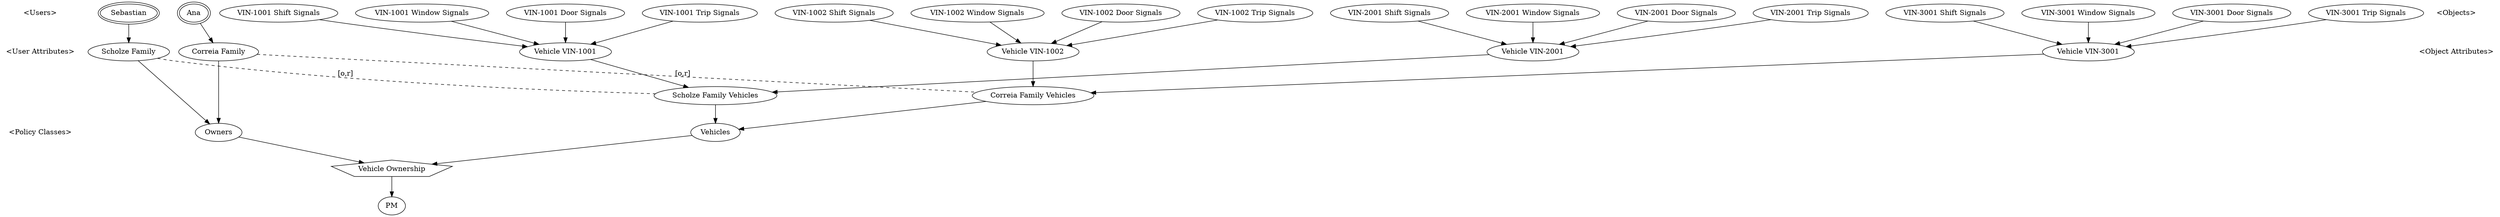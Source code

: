 strict digraph "Vehicle Ownership Policy" {
  node [shape=none]
  APC [label="",width=0,height=0];
  "<Users>"->"<User Attributes>" [arrowhead=none,style=invis];
  "<User Attributes>"->APC [arrowhead=none,style=invis];
  APC->"<Policy Classes>" [arrowhead=none,style=invis];
  node [shape=ellipse]
  Sebastian [peripheries=2];  Ana [peripheries=2];
  "VIN-1001 Shift Signals";  "VIN-1001 Window Signals";  "VIN-1001 Door Signals";  "VIN-1001 Trip Signals";  "VIN-1002 Shift Signals";  "VIN-1002 Window Signals";  "VIN-1002 Door Signals";  "VIN-1002 Trip Signals";  "VIN-2001 Shift Signals";  "VIN-2001 Window Signals";  "VIN-2001 Door Signals";  "VIN-2001 Trip Signals";  "VIN-3001 Shift Signals";  "VIN-3001 Window Signals";  "VIN-3001 Door Signals";  "VIN-3001 Trip Signals";
  Sebastian -> "Scholze Family";
  Ana -> "Correia Family";
  "VIN-1001 Shift Signals" -> "Vehicle VIN-1001";
  "VIN-1001 Window Signals" -> "Vehicle VIN-1001";
  "VIN-1001 Door Signals" -> "Vehicle VIN-1001";
  "VIN-1001 Trip Signals" -> "Vehicle VIN-1001";
  "VIN-1002 Shift Signals" -> "Vehicle VIN-1002";
  "VIN-1002 Window Signals" -> "Vehicle VIN-1002";
  "VIN-1002 Door Signals" -> "Vehicle VIN-1002";
  "VIN-1002 Trip Signals" -> "Vehicle VIN-1002";
  "VIN-2001 Shift Signals" -> "Vehicle VIN-2001";
  "VIN-2001 Window Signals" -> "Vehicle VIN-2001";
  "VIN-2001 Door Signals" -> "Vehicle VIN-2001";
  "VIN-2001 Trip Signals" -> "Vehicle VIN-2001";
  "VIN-3001 Shift Signals" -> "Vehicle VIN-3001";
  "VIN-3001 Window Signals" -> "Vehicle VIN-3001";
  "VIN-3001 Door Signals" -> "Vehicle VIN-3001";
  "VIN-3001 Trip Signals" -> "Vehicle VIN-3001";
  "Scholze Family" -> Owners;
  "Correia Family" -> Owners;
  "Vehicle VIN-1001" -> "Scholze Family Vehicles";
  "Vehicle VIN-1002" -> "Correia Family Vehicles";
  "Vehicle VIN-2001" -> "Scholze Family Vehicles";
  "Vehicle VIN-3001" -> "Correia Family Vehicles";
  "Scholze Family Vehicles" -> Vehicles;
  "Correia Family Vehicles" -> Vehicles;
  Owners -> "Vehicle Ownership";
  Vehicles -> "Vehicle Ownership";
  "Vehicle Ownership" -> PM;
  "Scholze Family" -> "Scholze Family Vehicles" [constraint=false,label="[o,r]",style=dashed,arrowhead=none];
  "Correia Family" -> "Correia Family Vehicles" [constraint=false,label="[o,r]",style=dashed,arrowhead=none];
  { rank=same; Sebastian Ana "VIN-1001 Shift Signals" "VIN-1001 Window Signals" "VIN-1001 Door Signals" "VIN-1001 Trip Signals" "VIN-1002 Shift Signals" "VIN-1002 Window Signals" "VIN-1002 Door Signals" "VIN-1002 Trip Signals" "VIN-2001 Shift Signals" "VIN-2001 Window Signals" "VIN-2001 Door Signals" "VIN-2001 Trip Signals" "VIN-3001 Shift Signals" "VIN-3001 Window Signals" "VIN-3001 Door Signals" "VIN-3001 Trip Signals" }
  { rank=same; "Scholze Family" "Correia Family" "Vehicle VIN-1001" "Vehicle VIN-1001" "Vehicle VIN-1001" "Vehicle VIN-1001" "Vehicle VIN-1002" "Vehicle VIN-1002" "Vehicle VIN-1002" "Vehicle VIN-1002" "Vehicle VIN-2001" "Vehicle VIN-2001" "Vehicle VIN-2001" "Vehicle VIN-2001" "Vehicle VIN-3001" "Vehicle VIN-3001" "Vehicle VIN-3001" "Vehicle VIN-3001" }
  { rank=same; Owners Vehicles }
  subgraph user_dag {
    subgraph u_nodes {
      Sebastian; Ana; 
      Sebastian->Ana [style=invis];
    }
    subgraph ua_nodes {
      "Scholze Family"; "Correia Family"; Owners; 
    }
  }
  subgraph object_dag {
    subgraph o_nodes {
      "VIN-1001 Shift Signals"; "VIN-1001 Window Signals"; "VIN-1001 Door Signals"; "VIN-1001 Trip Signals"; "VIN-1002 Shift Signals"; "VIN-1002 Window Signals"; "VIN-1002 Door Signals"; "VIN-1002 Trip Signals"; "VIN-2001 Shift Signals"; "VIN-2001 Window Signals"; "VIN-2001 Door Signals"; "VIN-2001 Trip Signals"; "VIN-3001 Shift Signals"; "VIN-3001 Window Signals"; "VIN-3001 Door Signals"; "VIN-3001 Trip Signals"; 
      "VIN-1001 Shift Signals"->"VIN-1001 Window Signals"->"VIN-1001 Door Signals"->"VIN-1001 Trip Signals"->"VIN-1002 Shift Signals"->"VIN-1002 Window Signals"->"VIN-1002 Door Signals"->"VIN-1002 Trip Signals"->"VIN-2001 Shift Signals"->"VIN-2001 Window Signals"->"VIN-2001 Door Signals"->"VIN-2001 Trip Signals"->"VIN-3001 Shift Signals"->"VIN-3001 Window Signals"->"VIN-3001 Door Signals"->"VIN-3001 Trip Signals" [style=invis];
    }
    subgraph oa_nodes {
      "Vehicle VIN-1001"; "Vehicle VIN-1002"; "Vehicle VIN-2001"; "Vehicle VIN-3001"; "Scholze Family Vehicles"; "Correia Family Vehicles"; Vehicles; 
    }
  }
  subgraph pc_nodes {
    "Vehicle Ownership" [shape=polygon,sides=5];
  }
  node [shape=none]
  "<Objects>"->"<Object Attributes>" [arrowhead=none,style=invis]
}
